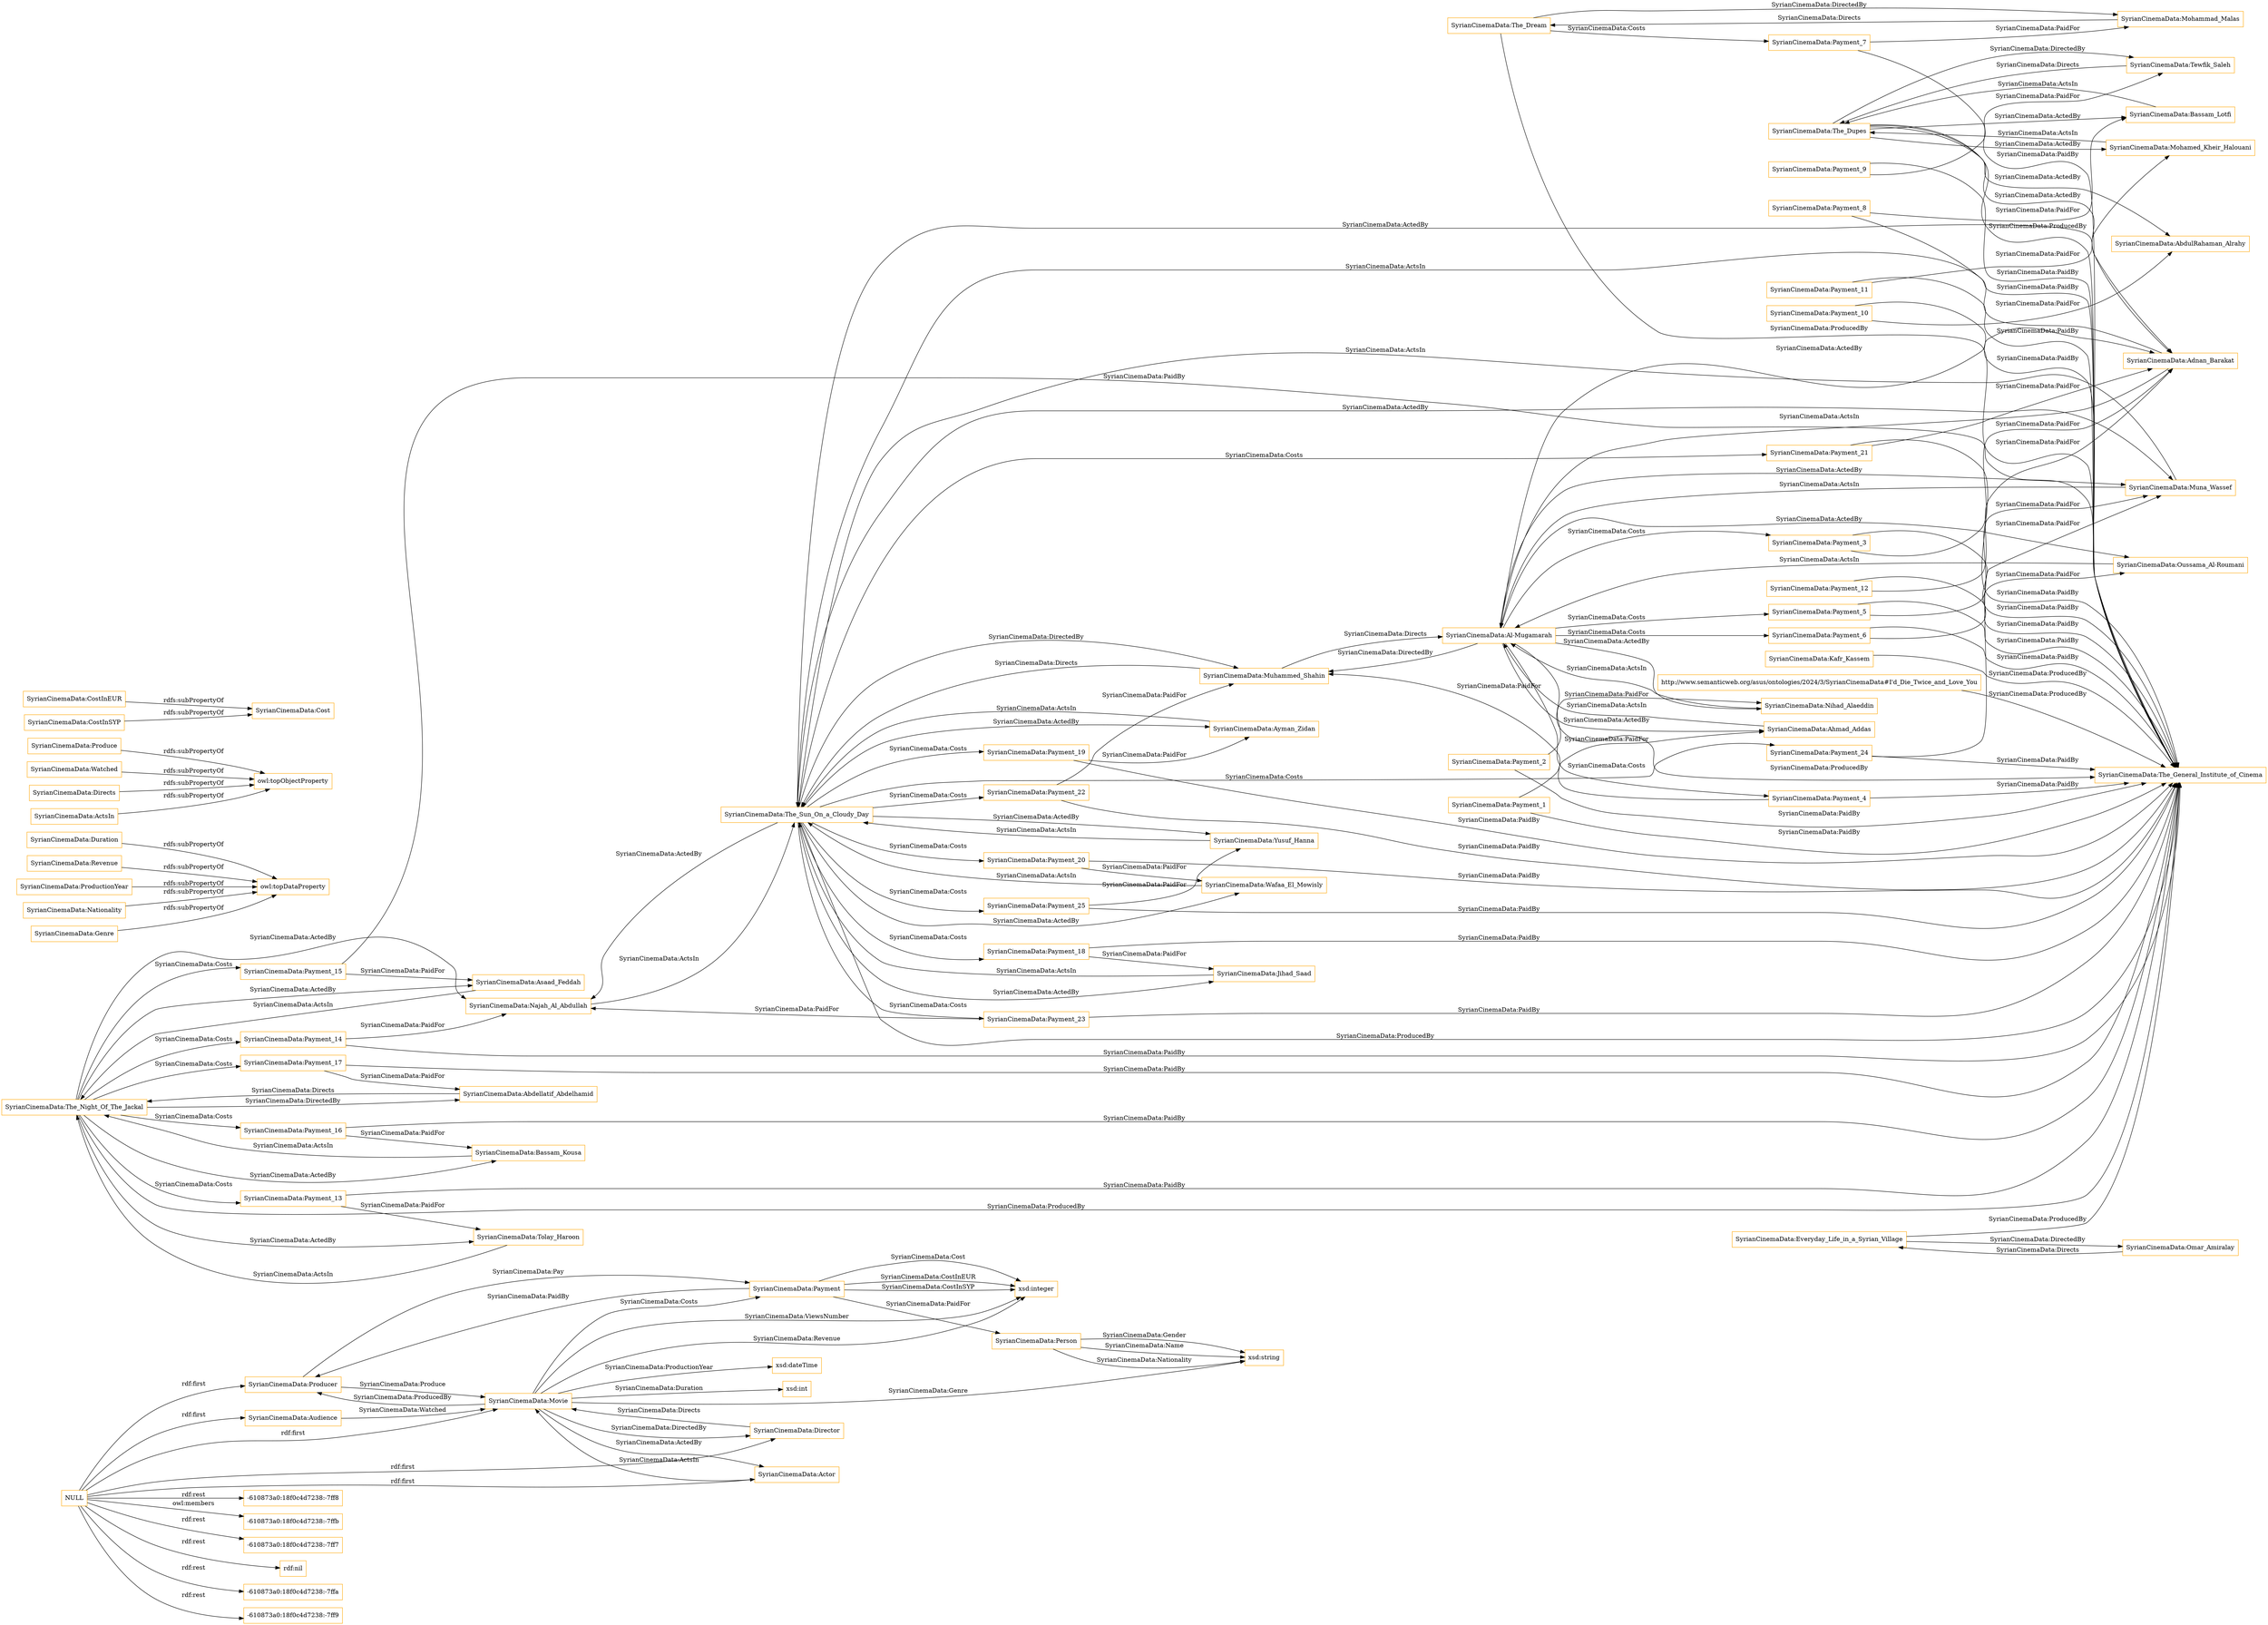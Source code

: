 digraph ar2dtool_diagram { 
rankdir=LR;
size="1501"
node [shape = rectangle, color="orange"]; "SyrianCinemaData:Producer" "SyrianCinemaData:Person" "SyrianCinemaData:Payment" "SyrianCinemaData:Movie" "SyrianCinemaData:Director" "SyrianCinemaData:Audience" "SyrianCinemaData:Actor" ; /*classes style*/
	"SyrianCinemaData:The_Dream" -> "SyrianCinemaData:The_General_Institute_of_Cinema" [ label = "SyrianCinemaData:ProducedBy" ];
	"SyrianCinemaData:The_Dream" -> "SyrianCinemaData:Payment_7" [ label = "SyrianCinemaData:Costs" ];
	"SyrianCinemaData:The_Dream" -> "SyrianCinemaData:Mohammad_Malas" [ label = "SyrianCinemaData:DirectedBy" ];
	"SyrianCinemaData:Mohammad_Malas" -> "SyrianCinemaData:The_Dream" [ label = "SyrianCinemaData:Directs" ];
	"SyrianCinemaData:Payment_14" -> "SyrianCinemaData:Najah_Al_Abdullah" [ label = "SyrianCinemaData:PaidFor" ];
	"SyrianCinemaData:Payment_14" -> "SyrianCinemaData:The_General_Institute_of_Cinema" [ label = "SyrianCinemaData:PaidBy" ];
	"SyrianCinemaData:The_Sun_On_a_Cloudy_Day" -> "SyrianCinemaData:Payment_23" [ label = "SyrianCinemaData:Costs" ];
	"SyrianCinemaData:The_Sun_On_a_Cloudy_Day" -> "SyrianCinemaData:Payment_22" [ label = "SyrianCinemaData:Costs" ];
	"SyrianCinemaData:The_Sun_On_a_Cloudy_Day" -> "SyrianCinemaData:Najah_Al_Abdullah" [ label = "SyrianCinemaData:ActedBy" ];
	"SyrianCinemaData:The_Sun_On_a_Cloudy_Day" -> "SyrianCinemaData:Ayman_Zidan" [ label = "SyrianCinemaData:ActedBy" ];
	"SyrianCinemaData:The_Sun_On_a_Cloudy_Day" -> "SyrianCinemaData:Payment_25" [ label = "SyrianCinemaData:Costs" ];
	"SyrianCinemaData:The_Sun_On_a_Cloudy_Day" -> "SyrianCinemaData:Payment_24" [ label = "SyrianCinemaData:Costs" ];
	"SyrianCinemaData:The_Sun_On_a_Cloudy_Day" -> "SyrianCinemaData:Wafaa_El_Mowisly" [ label = "SyrianCinemaData:ActedBy" ];
	"SyrianCinemaData:The_Sun_On_a_Cloudy_Day" -> "SyrianCinemaData:Yusuf_Hanna" [ label = "SyrianCinemaData:ActedBy" ];
	"SyrianCinemaData:The_Sun_On_a_Cloudy_Day" -> "SyrianCinemaData:Adnan_Barakat" [ label = "SyrianCinemaData:ActedBy" ];
	"SyrianCinemaData:The_Sun_On_a_Cloudy_Day" -> "SyrianCinemaData:Payment_21" [ label = "SyrianCinemaData:Costs" ];
	"SyrianCinemaData:The_Sun_On_a_Cloudy_Day" -> "SyrianCinemaData:Muna_Wassef" [ label = "SyrianCinemaData:ActedBy" ];
	"SyrianCinemaData:The_Sun_On_a_Cloudy_Day" -> "SyrianCinemaData:Payment_20" [ label = "SyrianCinemaData:Costs" ];
	"SyrianCinemaData:The_Sun_On_a_Cloudy_Day" -> "SyrianCinemaData:Muhammed_Shahin" [ label = "SyrianCinemaData:DirectedBy" ];
	"SyrianCinemaData:The_Sun_On_a_Cloudy_Day" -> "SyrianCinemaData:Jihad_Saad" [ label = "SyrianCinemaData:ActedBy" ];
	"SyrianCinemaData:The_Sun_On_a_Cloudy_Day" -> "SyrianCinemaData:Payment_18" [ label = "SyrianCinemaData:Costs" ];
	"SyrianCinemaData:The_Sun_On_a_Cloudy_Day" -> "SyrianCinemaData:Payment_19" [ label = "SyrianCinemaData:Costs" ];
	"SyrianCinemaData:The_Sun_On_a_Cloudy_Day" -> "SyrianCinemaData:The_General_Institute_of_Cinema" [ label = "SyrianCinemaData:ProducedBy" ];
	"SyrianCinemaData:Al-Mugamarah" -> "SyrianCinemaData:Muna_Wassef" [ label = "SyrianCinemaData:ActedBy" ];
	"SyrianCinemaData:Al-Mugamarah" -> "SyrianCinemaData:Adnan_Barakat" [ label = "SyrianCinemaData:ActedBy" ];
	"SyrianCinemaData:Al-Mugamarah" -> "SyrianCinemaData:Oussama_Al-Roumani" [ label = "SyrianCinemaData:ActedBy" ];
	"SyrianCinemaData:Al-Mugamarah" -> "SyrianCinemaData:Muhammed_Shahin" [ label = "SyrianCinemaData:DirectedBy" ];
	"SyrianCinemaData:Al-Mugamarah" -> "SyrianCinemaData:Nihad_Alaeddin" [ label = "SyrianCinemaData:ActedBy" ];
	"SyrianCinemaData:Al-Mugamarah" -> "SyrianCinemaData:Payment_5" [ label = "SyrianCinemaData:Costs" ];
	"SyrianCinemaData:Al-Mugamarah" -> "SyrianCinemaData:Payment_4" [ label = "SyrianCinemaData:Costs" ];
	"SyrianCinemaData:Al-Mugamarah" -> "SyrianCinemaData:Payment_6" [ label = "SyrianCinemaData:Costs" ];
	"SyrianCinemaData:Al-Mugamarah" -> "SyrianCinemaData:Ahmad_Addas" [ label = "SyrianCinemaData:ActedBy" ];
	"SyrianCinemaData:Al-Mugamarah" -> "SyrianCinemaData:Payment_3" [ label = "SyrianCinemaData:Costs" ];
	"SyrianCinemaData:Al-Mugamarah" -> "SyrianCinemaData:The_General_Institute_of_Cinema" [ label = "SyrianCinemaData:ProducedBy" ];
	"SyrianCinemaData:Payment_4" -> "SyrianCinemaData:Muhammed_Shahin" [ label = "SyrianCinemaData:PaidFor" ];
	"SyrianCinemaData:Payment_4" -> "SyrianCinemaData:The_General_Institute_of_Cinema" [ label = "SyrianCinemaData:PaidBy" ];
	"SyrianCinemaData:Payment_21" -> "SyrianCinemaData:Adnan_Barakat" [ label = "SyrianCinemaData:PaidFor" ];
	"SyrianCinemaData:Payment_21" -> "SyrianCinemaData:The_General_Institute_of_Cinema" [ label = "SyrianCinemaData:PaidBy" ];
	"SyrianCinemaData:The_Night_Of_The_Jackal" -> "SyrianCinemaData:Payment_14" [ label = "SyrianCinemaData:Costs" ];
	"SyrianCinemaData:The_Night_Of_The_Jackal" -> "SyrianCinemaData:Abdellatif_Abdelhamid" [ label = "SyrianCinemaData:DirectedBy" ];
	"SyrianCinemaData:The_Night_Of_The_Jackal" -> "SyrianCinemaData:Najah_Al_Abdullah" [ label = "SyrianCinemaData:ActedBy" ];
	"SyrianCinemaData:The_Night_Of_The_Jackal" -> "SyrianCinemaData:Asaad_Feddah" [ label = "SyrianCinemaData:ActedBy" ];
	"SyrianCinemaData:The_Night_Of_The_Jackal" -> "SyrianCinemaData:Tolay_Haroon" [ label = "SyrianCinemaData:ActedBy" ];
	"SyrianCinemaData:The_Night_Of_The_Jackal" -> "SyrianCinemaData:Payment_15" [ label = "SyrianCinemaData:Costs" ];
	"SyrianCinemaData:The_Night_Of_The_Jackal" -> "SyrianCinemaData:Payment_17" [ label = "SyrianCinemaData:Costs" ];
	"SyrianCinemaData:The_Night_Of_The_Jackal" -> "SyrianCinemaData:Bassam_Kousa" [ label = "SyrianCinemaData:ActedBy" ];
	"SyrianCinemaData:The_Night_Of_The_Jackal" -> "SyrianCinemaData:The_General_Institute_of_Cinema" [ label = "SyrianCinemaData:ProducedBy" ];
	"SyrianCinemaData:The_Night_Of_The_Jackal" -> "SyrianCinemaData:Payment_16" [ label = "SyrianCinemaData:Costs" ];
	"SyrianCinemaData:The_Night_Of_The_Jackal" -> "SyrianCinemaData:Payment_13" [ label = "SyrianCinemaData:Costs" ];
	"SyrianCinemaData:Payment_19" -> "SyrianCinemaData:Ayman_Zidan" [ label = "SyrianCinemaData:PaidFor" ];
	"SyrianCinemaData:Payment_19" -> "SyrianCinemaData:The_General_Institute_of_Cinema" [ label = "SyrianCinemaData:PaidBy" ];
	"SyrianCinemaData:Duration" -> "owl:topDataProperty" [ label = "rdfs:subPropertyOf" ];
	"SyrianCinemaData:Payment_9" -> "SyrianCinemaData:Tewfik_Saleh" [ label = "SyrianCinemaData:PaidFor" ];
	"SyrianCinemaData:Payment_9" -> "SyrianCinemaData:The_General_Institute_of_Cinema" [ label = "SyrianCinemaData:PaidBy" ];
	"SyrianCinemaData:Payment_13" -> "SyrianCinemaData:Tolay_Haroon" [ label = "SyrianCinemaData:PaidFor" ];
	"SyrianCinemaData:Payment_13" -> "SyrianCinemaData:The_General_Institute_of_Cinema" [ label = "SyrianCinemaData:PaidBy" ];
	"SyrianCinemaData:Ayman_Zidan" -> "SyrianCinemaData:The_Sun_On_a_Cloudy_Day" [ label = "SyrianCinemaData:ActsIn" ];
	"SyrianCinemaData:Payment_3" -> "SyrianCinemaData:Adnan_Barakat" [ label = "SyrianCinemaData:PaidFor" ];
	"SyrianCinemaData:Payment_3" -> "SyrianCinemaData:The_General_Institute_of_Cinema" [ label = "SyrianCinemaData:PaidBy" ];
	"SyrianCinemaData:Revenue" -> "owl:topDataProperty" [ label = "rdfs:subPropertyOf" ];
	"SyrianCinemaData:Jihad_Saad" -> "SyrianCinemaData:The_Sun_On_a_Cloudy_Day" [ label = "SyrianCinemaData:ActsIn" ];
	"SyrianCinemaData:Najah_Al_Abdullah" -> "SyrianCinemaData:The_Sun_On_a_Cloudy_Day" [ label = "SyrianCinemaData:ActsIn" ];
	"SyrianCinemaData:Bassam_Lotfi" -> "SyrianCinemaData:The_Dupes" [ label = "SyrianCinemaData:ActsIn" ];
	"SyrianCinemaData:Everyday_Life_in_a_Syrian_Village" -> "SyrianCinemaData:The_General_Institute_of_Cinema" [ label = "SyrianCinemaData:ProducedBy" ];
	"SyrianCinemaData:Everyday_Life_in_a_Syrian_Village" -> "SyrianCinemaData:Omar_Amiralay" [ label = "SyrianCinemaData:DirectedBy" ];
	"SyrianCinemaData:Payment_20" -> "SyrianCinemaData:Wafaa_El_Mowisly" [ label = "SyrianCinemaData:PaidFor" ];
	"SyrianCinemaData:Payment_20" -> "SyrianCinemaData:The_General_Institute_of_Cinema" [ label = "SyrianCinemaData:PaidBy" ];
	"SyrianCinemaData:Tolay_Haroon" -> "SyrianCinemaData:The_Night_Of_The_Jackal" [ label = "SyrianCinemaData:ActsIn" ];
	"SyrianCinemaData:Payment_18" -> "SyrianCinemaData:Jihad_Saad" [ label = "SyrianCinemaData:PaidFor" ];
	"SyrianCinemaData:Payment_18" -> "SyrianCinemaData:The_General_Institute_of_Cinema" [ label = "SyrianCinemaData:PaidBy" ];
	"SyrianCinemaData:Wafaa_El_Mowisly" -> "SyrianCinemaData:The_Sun_On_a_Cloudy_Day" [ label = "SyrianCinemaData:ActsIn" ];
	"SyrianCinemaData:Payment_8" -> "SyrianCinemaData:Bassam_Lotfi" [ label = "SyrianCinemaData:PaidFor" ];
	"SyrianCinemaData:Payment_8" -> "SyrianCinemaData:The_General_Institute_of_Cinema" [ label = "SyrianCinemaData:PaidBy" ];
	"SyrianCinemaData:Kafr_Kassem" -> "SyrianCinemaData:The_General_Institute_of_Cinema" [ label = "SyrianCinemaData:ProducedBy" ];
	"SyrianCinemaData:Payment_12" -> "SyrianCinemaData:Adnan_Barakat" [ label = "SyrianCinemaData:PaidFor" ];
	"SyrianCinemaData:Payment_12" -> "SyrianCinemaData:The_General_Institute_of_Cinema" [ label = "SyrianCinemaData:PaidBy" ];
	"SyrianCinemaData:Adnan_Barakat" -> "SyrianCinemaData:The_Sun_On_a_Cloudy_Day" [ label = "SyrianCinemaData:ActsIn" ];
	"SyrianCinemaData:Adnan_Barakat" -> "SyrianCinemaData:Al-Mugamarah" [ label = "SyrianCinemaData:ActsIn" ];
	"SyrianCinemaData:Payment_25" -> "SyrianCinemaData:Yusuf_Hanna" [ label = "SyrianCinemaData:PaidFor" ];
	"SyrianCinemaData:Payment_25" -> "SyrianCinemaData:The_General_Institute_of_Cinema" [ label = "SyrianCinemaData:PaidBy" ];
	"SyrianCinemaData:Oussama_Al-Roumani" -> "SyrianCinemaData:Al-Mugamarah" [ label = "SyrianCinemaData:ActsIn" ];
	"SyrianCinemaData:Payment_2" -> "SyrianCinemaData:Nihad_Alaeddin" [ label = "SyrianCinemaData:PaidFor" ];
	"SyrianCinemaData:Payment_2" -> "SyrianCinemaData:The_General_Institute_of_Cinema" [ label = "SyrianCinemaData:PaidBy" ];
	"SyrianCinemaData:Produce" -> "owl:topObjectProperty" [ label = "rdfs:subPropertyOf" ];
	"SyrianCinemaData:CostInEUR" -> "SyrianCinemaData:Cost" [ label = "rdfs:subPropertyOf" ];
	"SyrianCinemaData:The_Dupes" -> "SyrianCinemaData:Bassam_Lotfi" [ label = "SyrianCinemaData:ActedBy" ];
	"SyrianCinemaData:The_Dupes" -> "SyrianCinemaData:Tewfik_Saleh" [ label = "SyrianCinemaData:DirectedBy" ];
	"SyrianCinemaData:The_Dupes" -> "SyrianCinemaData:AbdulRahaman_Alrahy" [ label = "SyrianCinemaData:ActedBy" ];
	"SyrianCinemaData:The_Dupes" -> "SyrianCinemaData:Mohamed_Kheir_Halouani" [ label = "SyrianCinemaData:ActedBy" ];
	"SyrianCinemaData:The_Dupes" -> "SyrianCinemaData:Adnan_Barakat" [ label = "SyrianCinemaData:ActedBy" ];
	"SyrianCinemaData:The_Dupes" -> "SyrianCinemaData:The_General_Institute_of_Cinema" [ label = "SyrianCinemaData:ProducedBy" ];
	"SyrianCinemaData:ProductionYear" -> "owl:topDataProperty" [ label = "rdfs:subPropertyOf" ];
	"SyrianCinemaData:CostInSYP" -> "SyrianCinemaData:Cost" [ label = "rdfs:subPropertyOf" ];
	"SyrianCinemaData:Payment_17" -> "SyrianCinemaData:Abdellatif_Abdelhamid" [ label = "SyrianCinemaData:PaidFor" ];
	"SyrianCinemaData:Payment_17" -> "SyrianCinemaData:The_General_Institute_of_Cinema" [ label = "SyrianCinemaData:PaidBy" ];
	"SyrianCinemaData:Mohamed_Kheir_Halouani" -> "SyrianCinemaData:The_Dupes" [ label = "SyrianCinemaData:ActsIn" ];
	"SyrianCinemaData:Muhammed_Shahin" -> "SyrianCinemaData:The_Sun_On_a_Cloudy_Day" [ label = "SyrianCinemaData:Directs" ];
	"SyrianCinemaData:Muhammed_Shahin" -> "SyrianCinemaData:Al-Mugamarah" [ label = "SyrianCinemaData:Directs" ];
	"SyrianCinemaData:Ahmad_Addas" -> "SyrianCinemaData:Al-Mugamarah" [ label = "SyrianCinemaData:ActsIn" ];
	"SyrianCinemaData:Payment_7" -> "SyrianCinemaData:Mohammad_Malas" [ label = "SyrianCinemaData:PaidFor" ];
	"SyrianCinemaData:Payment_7" -> "SyrianCinemaData:The_General_Institute_of_Cinema" [ label = "SyrianCinemaData:PaidBy" ];
	"SyrianCinemaData:Payment_11" -> "SyrianCinemaData:Mohamed_Kheir_Halouani" [ label = "SyrianCinemaData:PaidFor" ];
	"SyrianCinemaData:Payment_11" -> "SyrianCinemaData:The_General_Institute_of_Cinema" [ label = "SyrianCinemaData:PaidBy" ];
	"NULL" -> "-610873a0:18f0c4d7238:-7ff8" [ label = "rdf:rest" ];
	"NULL" -> "-610873a0:18f0c4d7238:-7ffb" [ label = "owl:members" ];
	"NULL" -> "-610873a0:18f0c4d7238:-7ff7" [ label = "rdf:rest" ];
	"NULL" -> "SyrianCinemaData:Producer" [ label = "rdf:first" ];
	"NULL" -> "SyrianCinemaData:Director" [ label = "rdf:first" ];
	"NULL" -> "rdf:nil" [ label = "rdf:rest" ];
	"NULL" -> "-610873a0:18f0c4d7238:-7ffa" [ label = "rdf:rest" ];
	"NULL" -> "SyrianCinemaData:Movie" [ label = "rdf:first" ];
	"NULL" -> "-610873a0:18f0c4d7238:-7ff9" [ label = "rdf:rest" ];
	"NULL" -> "SyrianCinemaData:Audience" [ label = "rdf:first" ];
	"NULL" -> "SyrianCinemaData:Actor" [ label = "rdf:first" ];
	"SyrianCinemaData:Payment_24" -> "SyrianCinemaData:Muna_Wassef" [ label = "SyrianCinemaData:PaidFor" ];
	"SyrianCinemaData:Payment_24" -> "SyrianCinemaData:The_General_Institute_of_Cinema" [ label = "SyrianCinemaData:PaidBy" ];
	"SyrianCinemaData:Payment_1" -> "SyrianCinemaData:Ahmad_Addas" [ label = "SyrianCinemaData:PaidFor" ];
	"SyrianCinemaData:Payment_1" -> "SyrianCinemaData:The_General_Institute_of_Cinema" [ label = "SyrianCinemaData:PaidBy" ];
	"SyrianCinemaData:Watched" -> "owl:topObjectProperty" [ label = "rdfs:subPropertyOf" ];
	"SyrianCinemaData:Asaad_Feddah" -> "SyrianCinemaData:The_Night_Of_The_Jackal" [ label = "SyrianCinemaData:ActsIn" ];
	"SyrianCinemaData:Nationality" -> "owl:topDataProperty" [ label = "rdfs:subPropertyOf" ];
	"SyrianCinemaData:Genre" -> "owl:topDataProperty" [ label = "rdfs:subPropertyOf" ];
	"SyrianCinemaData:Omar_Amiralay" -> "SyrianCinemaData:Everyday_Life_in_a_Syrian_Village" [ label = "SyrianCinemaData:Directs" ];
	"SyrianCinemaData:Tewfik_Saleh" -> "SyrianCinemaData:The_Dupes" [ label = "SyrianCinemaData:Directs" ];
	"SyrianCinemaData:Nihad_Alaeddin" -> "SyrianCinemaData:Al-Mugamarah" [ label = "SyrianCinemaData:ActsIn" ];
	"SyrianCinemaData:Bassam_Kousa" -> "SyrianCinemaData:The_Night_Of_The_Jackal" [ label = "SyrianCinemaData:ActsIn" ];
	"http://www.semanticweb.org/asus/ontologies/2024/3/SyrianCinemaData#I'd_Die_Twice_and_Love_You" -> "SyrianCinemaData:The_General_Institute_of_Cinema" [ label = "SyrianCinemaData:ProducedBy" ];
	"SyrianCinemaData:Payment_16" -> "SyrianCinemaData:Bassam_Kousa" [ label = "SyrianCinemaData:PaidFor" ];
	"SyrianCinemaData:Payment_16" -> "SyrianCinemaData:The_General_Institute_of_Cinema" [ label = "SyrianCinemaData:PaidBy" ];
	"SyrianCinemaData:Payment_6" -> "SyrianCinemaData:Oussama_Al-Roumani" [ label = "SyrianCinemaData:PaidFor" ];
	"SyrianCinemaData:Payment_6" -> "SyrianCinemaData:The_General_Institute_of_Cinema" [ label = "SyrianCinemaData:PaidBy" ];
	"SyrianCinemaData:Payment_10" -> "SyrianCinemaData:AbdulRahaman_Alrahy" [ label = "SyrianCinemaData:PaidFor" ];
	"SyrianCinemaData:Payment_10" -> "SyrianCinemaData:The_General_Institute_of_Cinema" [ label = "SyrianCinemaData:PaidBy" ];
	"SyrianCinemaData:Payment_23" -> "SyrianCinemaData:Najah_Al_Abdullah" [ label = "SyrianCinemaData:PaidFor" ];
	"SyrianCinemaData:Payment_23" -> "SyrianCinemaData:The_General_Institute_of_Cinema" [ label = "SyrianCinemaData:PaidBy" ];
	"SyrianCinemaData:Yusuf_Hanna" -> "SyrianCinemaData:The_Sun_On_a_Cloudy_Day" [ label = "SyrianCinemaData:ActsIn" ];
	"SyrianCinemaData:Directs" -> "owl:topObjectProperty" [ label = "rdfs:subPropertyOf" ];
	"SyrianCinemaData:Payment_15" -> "SyrianCinemaData:Asaad_Feddah" [ label = "SyrianCinemaData:PaidFor" ];
	"SyrianCinemaData:Payment_15" -> "SyrianCinemaData:The_General_Institute_of_Cinema" [ label = "SyrianCinemaData:PaidBy" ];
	"SyrianCinemaData:ActsIn" -> "owl:topObjectProperty" [ label = "rdfs:subPropertyOf" ];
	"SyrianCinemaData:Payment_5" -> "SyrianCinemaData:Muna_Wassef" [ label = "SyrianCinemaData:PaidFor" ];
	"SyrianCinemaData:Payment_5" -> "SyrianCinemaData:The_General_Institute_of_Cinema" [ label = "SyrianCinemaData:PaidBy" ];
	"SyrianCinemaData:Payment_22" -> "SyrianCinemaData:Muhammed_Shahin" [ label = "SyrianCinemaData:PaidFor" ];
	"SyrianCinemaData:Payment_22" -> "SyrianCinemaData:The_General_Institute_of_Cinema" [ label = "SyrianCinemaData:PaidBy" ];
	"SyrianCinemaData:Abdellatif_Abdelhamid" -> "SyrianCinemaData:The_Night_Of_The_Jackal" [ label = "SyrianCinemaData:Directs" ];
	"SyrianCinemaData:Muna_Wassef" -> "SyrianCinemaData:The_Sun_On_a_Cloudy_Day" [ label = "SyrianCinemaData:ActsIn" ];
	"SyrianCinemaData:Muna_Wassef" -> "SyrianCinemaData:Al-Mugamarah" [ label = "SyrianCinemaData:ActsIn" ];
	"SyrianCinemaData:Person" -> "xsd:string" [ label = "SyrianCinemaData:Name" ];
	"SyrianCinemaData:Actor" -> "SyrianCinemaData:Movie" [ label = "SyrianCinemaData:ActsIn" ];
	"SyrianCinemaData:Payment" -> "SyrianCinemaData:Producer" [ label = "SyrianCinemaData:PaidBy" ];
	"SyrianCinemaData:Director" -> "SyrianCinemaData:Movie" [ label = "SyrianCinemaData:Directs" ];
	"SyrianCinemaData:Person" -> "xsd:string" [ label = "SyrianCinemaData:Nationality" ];
	"SyrianCinemaData:Movie" -> "xsd:integer" [ label = "SyrianCinemaData:ViewsNumber" ];
	"SyrianCinemaData:Payment" -> "xsd:integer" [ label = "SyrianCinemaData:Cost" ];
	"SyrianCinemaData:Movie" -> "xsd:string" [ label = "SyrianCinemaData:Genre" ];
	"SyrianCinemaData:Person" -> "xsd:string" [ label = "SyrianCinemaData:Gender" ];
	"SyrianCinemaData:Movie" -> "SyrianCinemaData:Actor" [ label = "SyrianCinemaData:ActedBy" ];
	"SyrianCinemaData:Movie" -> "xsd:integer" [ label = "SyrianCinemaData:Revenue" ];
	"SyrianCinemaData:Movie" -> "SyrianCinemaData:Director" [ label = "SyrianCinemaData:DirectedBy" ];
	"SyrianCinemaData:Audience" -> "SyrianCinemaData:Movie" [ label = "SyrianCinemaData:Watched" ];
	"SyrianCinemaData:Movie" -> "SyrianCinemaData:Producer" [ label = "SyrianCinemaData:ProducedBy" ];
	"SyrianCinemaData:Producer" -> "SyrianCinemaData:Payment" [ label = "SyrianCinemaData:Pay" ];
	"SyrianCinemaData:Movie" -> "xsd:dateTime" [ label = "SyrianCinemaData:ProductionYear" ];
	"SyrianCinemaData:Producer" -> "SyrianCinemaData:Movie" [ label = "SyrianCinemaData:Produce" ];
	"SyrianCinemaData:Payment" -> "xsd:integer" [ label = "SyrianCinemaData:CostInEUR" ];
	"SyrianCinemaData:Movie" -> "xsd:int" [ label = "SyrianCinemaData:Duration" ];
	"SyrianCinemaData:Payment" -> "SyrianCinemaData:Person" [ label = "SyrianCinemaData:PaidFor" ];
	"SyrianCinemaData:Movie" -> "SyrianCinemaData:Payment" [ label = "SyrianCinemaData:Costs" ];
	"SyrianCinemaData:Payment" -> "xsd:integer" [ label = "SyrianCinemaData:CostInSYP" ];

}
